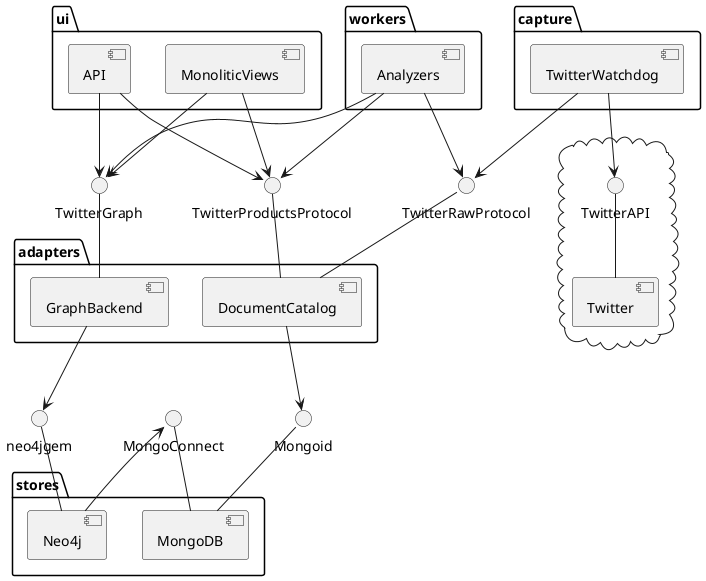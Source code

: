 @startuml

package "stores" {
	[MongoDB]
	[Neo4j]
}

package "adapters" {
	[DocumentCatalog]
	[GraphBackend]	
}

package "capture" {
	[TwitterWatchdog]
}

package "workers" {
	[Analyzers]	
}

package "ui" {	
	[MonoliticViews]
	[API]
}

cloud {
	[Twitter]
	TwitterAPI -- [Twitter]
}

' storage
Mongoid -- [MongoDB]
MongoConnect -- [MongoDB]
neo4jgem -- [Neo4j]
[Neo4j] --> MongoConnect

' adapters
[DocumentCatalog] --> Mongoid
[GraphBackend] --> neo4jgem

' exposed protocols
TwitterRawProtocol -- [DocumentCatalog]
TwitterProductsProtocol -- [DocumentCatalog]
TwitterGraph -- [GraphBackend]

' operational layer
[TwitterWatchdog] --> TwitterRawProtocol
[Analyzers] --> TwitterRawProtocol
[Analyzers] --> TwitterProductsProtocol
[Analyzers] --> TwitterGraph

' user layer
[MonoliticViews] --> TwitterProductsProtocol
[API] --> TwitterProductsProtocol
[MonoliticViews] --> TwitterGraph
[API] --> TwitterGraph

' external layer
[TwitterWatchdog] --> TwitterAPI

@enduml